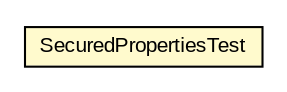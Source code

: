 #!/usr/local/bin/dot
#
# Class diagram 
# Generated by UMLGraph version R5_6-24-gf6e263 (http://www.umlgraph.org/)
#

digraph G {
	edge [fontname="arial",fontsize=10,labelfontname="arial",labelfontsize=10];
	node [fontname="arial",fontsize=10,shape=plaintext];
	nodesep=0.25;
	ranksep=0.5;
	// net.brabenetz.lib.securedproperties.SecuredPropertiesTest
	c473 [label=<<table title="net.brabenetz.lib.securedproperties.SecuredPropertiesTest" border="0" cellborder="1" cellspacing="0" cellpadding="2" port="p" bgcolor="lemonChiffon" href="./SecuredPropertiesTest.html">
		<tr><td><table border="0" cellspacing="0" cellpadding="1">
<tr><td align="center" balign="center"> SecuredPropertiesTest </td></tr>
		</table></td></tr>
		</table>>, URL="./SecuredPropertiesTest.html", fontname="arial", fontcolor="black", fontsize=10.0];
}

